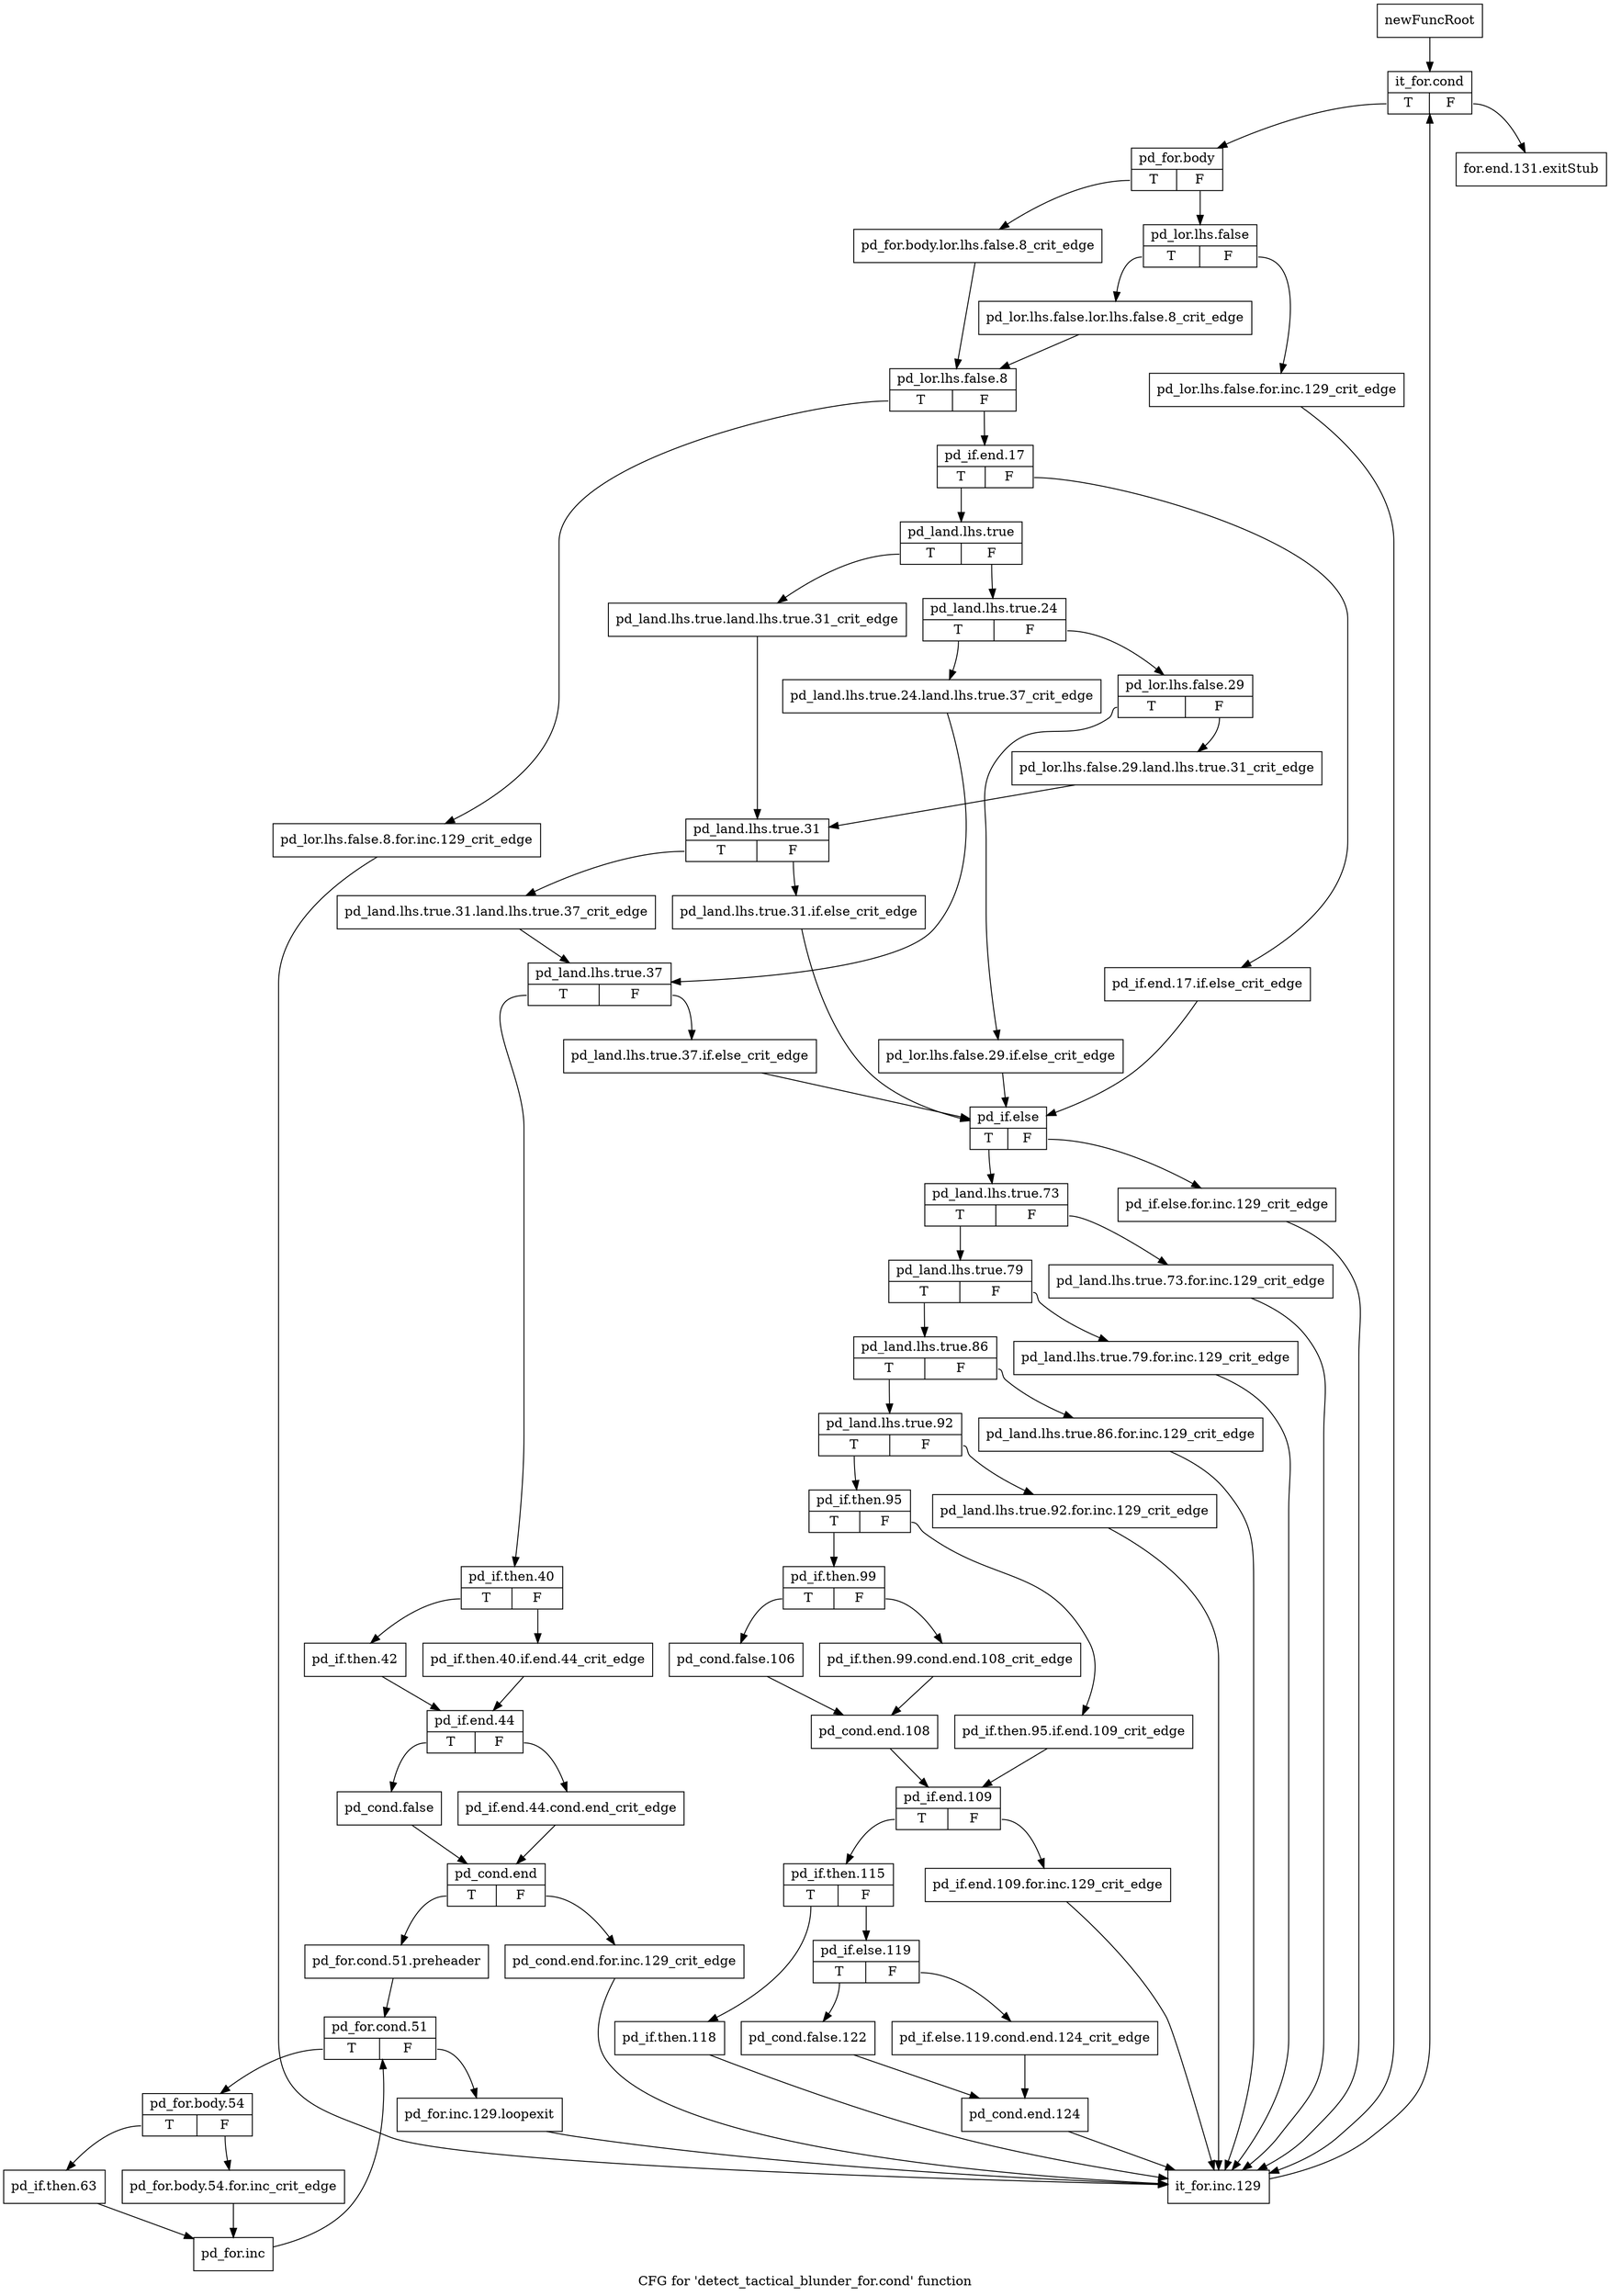 digraph "CFG for 'detect_tactical_blunder_for.cond' function" {
	label="CFG for 'detect_tactical_blunder_for.cond' function";

	Node0x45a2460 [shape=record,label="{newFuncRoot}"];
	Node0x45a2460 -> Node0x45a2500;
	Node0x45a24b0 [shape=record,label="{for.end.131.exitStub}"];
	Node0x45a2500 [shape=record,label="{it_for.cond|{<s0>T|<s1>F}}"];
	Node0x45a2500:s0 -> Node0x45a2550;
	Node0x45a2500:s1 -> Node0x45a24b0;
	Node0x45a2550 [shape=record,label="{pd_for.body|{<s0>T|<s1>F}}"];
	Node0x45a2550:s0 -> Node0x45a2690;
	Node0x45a2550:s1 -> Node0x45a25a0;
	Node0x45a25a0 [shape=record,label="{pd_lor.lhs.false|{<s0>T|<s1>F}}"];
	Node0x45a25a0:s0 -> Node0x45a2640;
	Node0x45a25a0:s1 -> Node0x45a25f0;
	Node0x45a25f0 [shape=record,label="{pd_lor.lhs.false.for.inc.129_crit_edge}"];
	Node0x45a25f0 -> Node0x45a3810;
	Node0x45a2640 [shape=record,label="{pd_lor.lhs.false.lor.lhs.false.8_crit_edge}"];
	Node0x45a2640 -> Node0x45a26e0;
	Node0x45a2690 [shape=record,label="{pd_for.body.lor.lhs.false.8_crit_edge}"];
	Node0x45a2690 -> Node0x45a26e0;
	Node0x45a26e0 [shape=record,label="{pd_lor.lhs.false.8|{<s0>T|<s1>F}}"];
	Node0x45a26e0:s0 -> Node0x45a37c0;
	Node0x45a26e0:s1 -> Node0x45a2730;
	Node0x45a2730 [shape=record,label="{pd_if.end.17|{<s0>T|<s1>F}}"];
	Node0x45a2730:s0 -> Node0x45a27d0;
	Node0x45a2730:s1 -> Node0x45a2780;
	Node0x45a2780 [shape=record,label="{pd_if.end.17.if.else_crit_edge}"];
	Node0x45a2780 -> Node0x45a2b90;
	Node0x45a27d0 [shape=record,label="{pd_land.lhs.true|{<s0>T|<s1>F}}"];
	Node0x45a27d0:s0 -> Node0x45a29b0;
	Node0x45a27d0:s1 -> Node0x45a2820;
	Node0x45a2820 [shape=record,label="{pd_land.lhs.true.24|{<s0>T|<s1>F}}"];
	Node0x45a2820:s0 -> Node0x45a2960;
	Node0x45a2820:s1 -> Node0x45a2870;
	Node0x45a2870 [shape=record,label="{pd_lor.lhs.false.29|{<s0>T|<s1>F}}"];
	Node0x45a2870:s0 -> Node0x45a2910;
	Node0x45a2870:s1 -> Node0x45a28c0;
	Node0x45a28c0 [shape=record,label="{pd_lor.lhs.false.29.land.lhs.true.31_crit_edge}"];
	Node0x45a28c0 -> Node0x45a2a00;
	Node0x45a2910 [shape=record,label="{pd_lor.lhs.false.29.if.else_crit_edge}"];
	Node0x45a2910 -> Node0x45a2b90;
	Node0x45a2960 [shape=record,label="{pd_land.lhs.true.24.land.lhs.true.37_crit_edge}"];
	Node0x45a2960 -> Node0x45a2af0;
	Node0x45a29b0 [shape=record,label="{pd_land.lhs.true.land.lhs.true.31_crit_edge}"];
	Node0x45a29b0 -> Node0x45a2a00;
	Node0x45a2a00 [shape=record,label="{pd_land.lhs.true.31|{<s0>T|<s1>F}}"];
	Node0x45a2a00:s0 -> Node0x45a2aa0;
	Node0x45a2a00:s1 -> Node0x45a2a50;
	Node0x45a2a50 [shape=record,label="{pd_land.lhs.true.31.if.else_crit_edge}"];
	Node0x45a2a50 -> Node0x45a2b90;
	Node0x45a2aa0 [shape=record,label="{pd_land.lhs.true.31.land.lhs.true.37_crit_edge}"];
	Node0x45a2aa0 -> Node0x45a2af0;
	Node0x45a2af0 [shape=record,label="{pd_land.lhs.true.37|{<s0>T|<s1>F}}"];
	Node0x45a2af0:s0 -> Node0x45a3310;
	Node0x45a2af0:s1 -> Node0x45a2b40;
	Node0x45a2b40 [shape=record,label="{pd_land.lhs.true.37.if.else_crit_edge}"];
	Node0x45a2b40 -> Node0x45a2b90;
	Node0x45a2b90 [shape=record,label="{pd_if.else|{<s0>T|<s1>F}}"];
	Node0x45a2b90:s0 -> Node0x45a2c30;
	Node0x45a2b90:s1 -> Node0x45a2be0;
	Node0x45a2be0 [shape=record,label="{pd_if.else.for.inc.129_crit_edge}"];
	Node0x45a2be0 -> Node0x45a3810;
	Node0x45a2c30 [shape=record,label="{pd_land.lhs.true.73|{<s0>T|<s1>F}}"];
	Node0x45a2c30:s0 -> Node0x45a2cd0;
	Node0x45a2c30:s1 -> Node0x45a2c80;
	Node0x45a2c80 [shape=record,label="{pd_land.lhs.true.73.for.inc.129_crit_edge}"];
	Node0x45a2c80 -> Node0x45a3810;
	Node0x45a2cd0 [shape=record,label="{pd_land.lhs.true.79|{<s0>T|<s1>F}}"];
	Node0x45a2cd0:s0 -> Node0x45a2d70;
	Node0x45a2cd0:s1 -> Node0x45a2d20;
	Node0x45a2d20 [shape=record,label="{pd_land.lhs.true.79.for.inc.129_crit_edge}"];
	Node0x45a2d20 -> Node0x45a3810;
	Node0x45a2d70 [shape=record,label="{pd_land.lhs.true.86|{<s0>T|<s1>F}}"];
	Node0x45a2d70:s0 -> Node0x45a2e10;
	Node0x45a2d70:s1 -> Node0x45a2dc0;
	Node0x45a2dc0 [shape=record,label="{pd_land.lhs.true.86.for.inc.129_crit_edge}"];
	Node0x45a2dc0 -> Node0x45a3810;
	Node0x45a2e10 [shape=record,label="{pd_land.lhs.true.92|{<s0>T|<s1>F}}"];
	Node0x45a2e10:s0 -> Node0x45a2eb0;
	Node0x45a2e10:s1 -> Node0x45a2e60;
	Node0x45a2e60 [shape=record,label="{pd_land.lhs.true.92.for.inc.129_crit_edge}"];
	Node0x45a2e60 -> Node0x45a3810;
	Node0x45a2eb0 [shape=record,label="{pd_if.then.95|{<s0>T|<s1>F}}"];
	Node0x45a2eb0:s0 -> Node0x45a2f50;
	Node0x45a2eb0:s1 -> Node0x45a2f00;
	Node0x45a2f00 [shape=record,label="{pd_if.then.95.if.end.109_crit_edge}"];
	Node0x45a2f00 -> Node0x45a3090;
	Node0x45a2f50 [shape=record,label="{pd_if.then.99|{<s0>T|<s1>F}}"];
	Node0x45a2f50:s0 -> Node0x45a2ff0;
	Node0x45a2f50:s1 -> Node0x45a2fa0;
	Node0x45a2fa0 [shape=record,label="{pd_if.then.99.cond.end.108_crit_edge}"];
	Node0x45a2fa0 -> Node0x45a3040;
	Node0x45a2ff0 [shape=record,label="{pd_cond.false.106}"];
	Node0x45a2ff0 -> Node0x45a3040;
	Node0x45a3040 [shape=record,label="{pd_cond.end.108}"];
	Node0x45a3040 -> Node0x45a3090;
	Node0x45a3090 [shape=record,label="{pd_if.end.109|{<s0>T|<s1>F}}"];
	Node0x45a3090:s0 -> Node0x45a3130;
	Node0x45a3090:s1 -> Node0x45a30e0;
	Node0x45a30e0 [shape=record,label="{pd_if.end.109.for.inc.129_crit_edge}"];
	Node0x45a30e0 -> Node0x45a3810;
	Node0x45a3130 [shape=record,label="{pd_if.then.115|{<s0>T|<s1>F}}"];
	Node0x45a3130:s0 -> Node0x45a32c0;
	Node0x45a3130:s1 -> Node0x45a3180;
	Node0x45a3180 [shape=record,label="{pd_if.else.119|{<s0>T|<s1>F}}"];
	Node0x45a3180:s0 -> Node0x45a3220;
	Node0x45a3180:s1 -> Node0x45a31d0;
	Node0x45a31d0 [shape=record,label="{pd_if.else.119.cond.end.124_crit_edge}"];
	Node0x45a31d0 -> Node0x45a3270;
	Node0x45a3220 [shape=record,label="{pd_cond.false.122}"];
	Node0x45a3220 -> Node0x45a3270;
	Node0x45a3270 [shape=record,label="{pd_cond.end.124}"];
	Node0x45a3270 -> Node0x45a3810;
	Node0x45a32c0 [shape=record,label="{pd_if.then.118}"];
	Node0x45a32c0 -> Node0x45a3810;
	Node0x45a3310 [shape=record,label="{pd_if.then.40|{<s0>T|<s1>F}}"];
	Node0x45a3310:s0 -> Node0x45a33b0;
	Node0x45a3310:s1 -> Node0x45a3360;
	Node0x45a3360 [shape=record,label="{pd_if.then.40.if.end.44_crit_edge}"];
	Node0x45a3360 -> Node0x45a3400;
	Node0x45a33b0 [shape=record,label="{pd_if.then.42}"];
	Node0x45a33b0 -> Node0x45a3400;
	Node0x45a3400 [shape=record,label="{pd_if.end.44|{<s0>T|<s1>F}}"];
	Node0x45a3400:s0 -> Node0x45a34a0;
	Node0x45a3400:s1 -> Node0x45a3450;
	Node0x45a3450 [shape=record,label="{pd_if.end.44.cond.end_crit_edge}"];
	Node0x45a3450 -> Node0x45a34f0;
	Node0x45a34a0 [shape=record,label="{pd_cond.false}"];
	Node0x45a34a0 -> Node0x45a34f0;
	Node0x45a34f0 [shape=record,label="{pd_cond.end|{<s0>T|<s1>F}}"];
	Node0x45a34f0:s0 -> Node0x45a3590;
	Node0x45a34f0:s1 -> Node0x45a3540;
	Node0x45a3540 [shape=record,label="{pd_cond.end.for.inc.129_crit_edge}"];
	Node0x45a3540 -> Node0x45a3810;
	Node0x45a3590 [shape=record,label="{pd_for.cond.51.preheader}"];
	Node0x45a3590 -> Node0x45a35e0;
	Node0x45a35e0 [shape=record,label="{pd_for.cond.51|{<s0>T|<s1>F}}"];
	Node0x45a35e0:s0 -> Node0x45a3680;
	Node0x45a35e0:s1 -> Node0x45a3630;
	Node0x45a3630 [shape=record,label="{pd_for.inc.129.loopexit}"];
	Node0x45a3630 -> Node0x45a3810;
	Node0x45a3680 [shape=record,label="{pd_for.body.54|{<s0>T|<s1>F}}"];
	Node0x45a3680:s0 -> Node0x45a3720;
	Node0x45a3680:s1 -> Node0x45a36d0;
	Node0x45a36d0 [shape=record,label="{pd_for.body.54.for.inc_crit_edge}"];
	Node0x45a36d0 -> Node0x45a3770;
	Node0x45a3720 [shape=record,label="{pd_if.then.63}"];
	Node0x45a3720 -> Node0x45a3770;
	Node0x45a3770 [shape=record,label="{pd_for.inc}"];
	Node0x45a3770 -> Node0x45a35e0;
	Node0x45a37c0 [shape=record,label="{pd_lor.lhs.false.8.for.inc.129_crit_edge}"];
	Node0x45a37c0 -> Node0x45a3810;
	Node0x45a3810 [shape=record,label="{it_for.inc.129}"];
	Node0x45a3810 -> Node0x45a2500;
}
